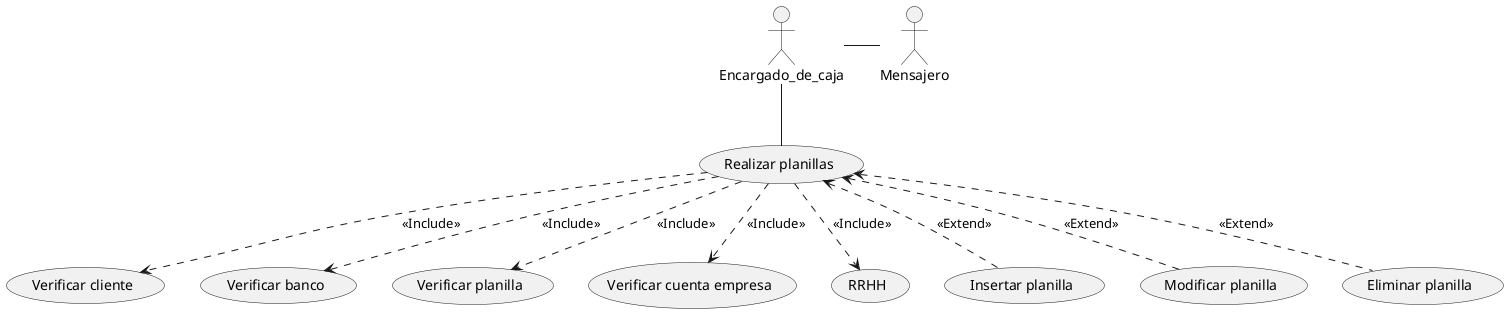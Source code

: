 @startuml 7. Realizar planillas
actor Encargado_de_caja
actor Mensajero
Encargado_de_caja - Mensajero
Encargado_de_caja -- (Realizar planillas)

(Realizar planillas)-.> (Verificar cliente): <<Include>>
(Realizar planillas)-.> (Verificar banco): <<Include>>
(Realizar planillas)-.> (Verificar planilla): <<Include>>
(Realizar planillas)-.> (Verificar cuenta empresa): <<Include>>
(Realizar planillas)-.> (RRHH): <<Include>>
(Realizar planillas)<.- (Insertar planilla): <<Extend>>
(Realizar planillas)<.- (Modificar planilla): <<Extend>>
(Realizar planillas)<.- (Eliminar planilla): <<Extend>>

@enduml
